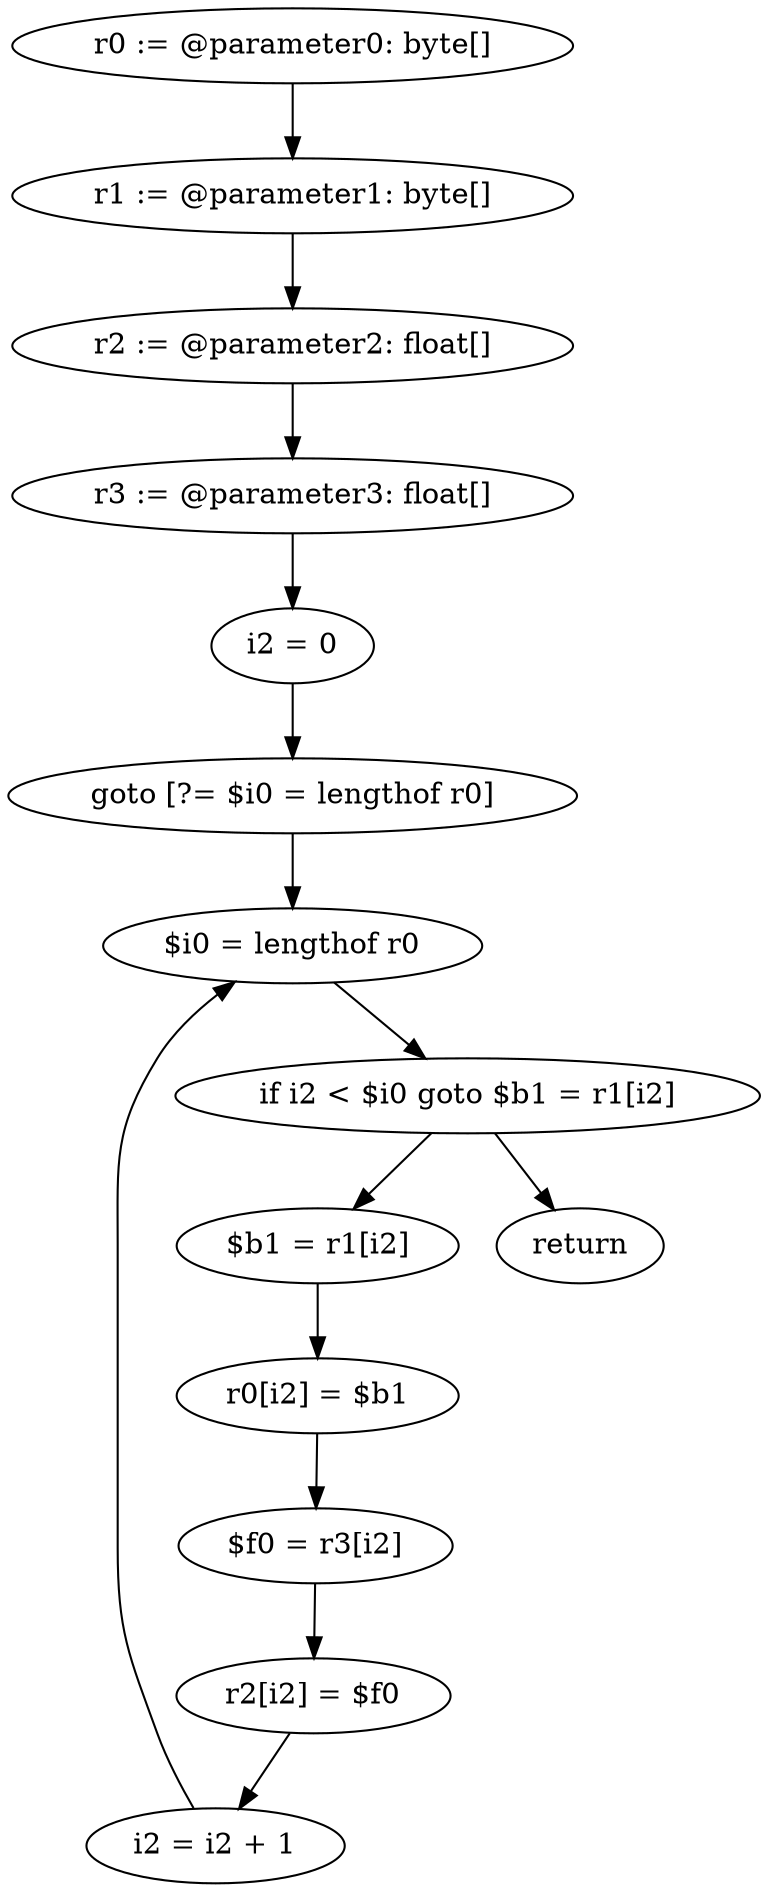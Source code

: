 digraph "unitGraph" {
    "r0 := @parameter0: byte[]"
    "r1 := @parameter1: byte[]"
    "r2 := @parameter2: float[]"
    "r3 := @parameter3: float[]"
    "i2 = 0"
    "goto [?= $i0 = lengthof r0]"
    "$b1 = r1[i2]"
    "r0[i2] = $b1"
    "$f0 = r3[i2]"
    "r2[i2] = $f0"
    "i2 = i2 + 1"
    "$i0 = lengthof r0"
    "if i2 < $i0 goto $b1 = r1[i2]"
    "return"
    "r0 := @parameter0: byte[]"->"r1 := @parameter1: byte[]";
    "r1 := @parameter1: byte[]"->"r2 := @parameter2: float[]";
    "r2 := @parameter2: float[]"->"r3 := @parameter3: float[]";
    "r3 := @parameter3: float[]"->"i2 = 0";
    "i2 = 0"->"goto [?= $i0 = lengthof r0]";
    "goto [?= $i0 = lengthof r0]"->"$i0 = lengthof r0";
    "$b1 = r1[i2]"->"r0[i2] = $b1";
    "r0[i2] = $b1"->"$f0 = r3[i2]";
    "$f0 = r3[i2]"->"r2[i2] = $f0";
    "r2[i2] = $f0"->"i2 = i2 + 1";
    "i2 = i2 + 1"->"$i0 = lengthof r0";
    "$i0 = lengthof r0"->"if i2 < $i0 goto $b1 = r1[i2]";
    "if i2 < $i0 goto $b1 = r1[i2]"->"return";
    "if i2 < $i0 goto $b1 = r1[i2]"->"$b1 = r1[i2]";
}
